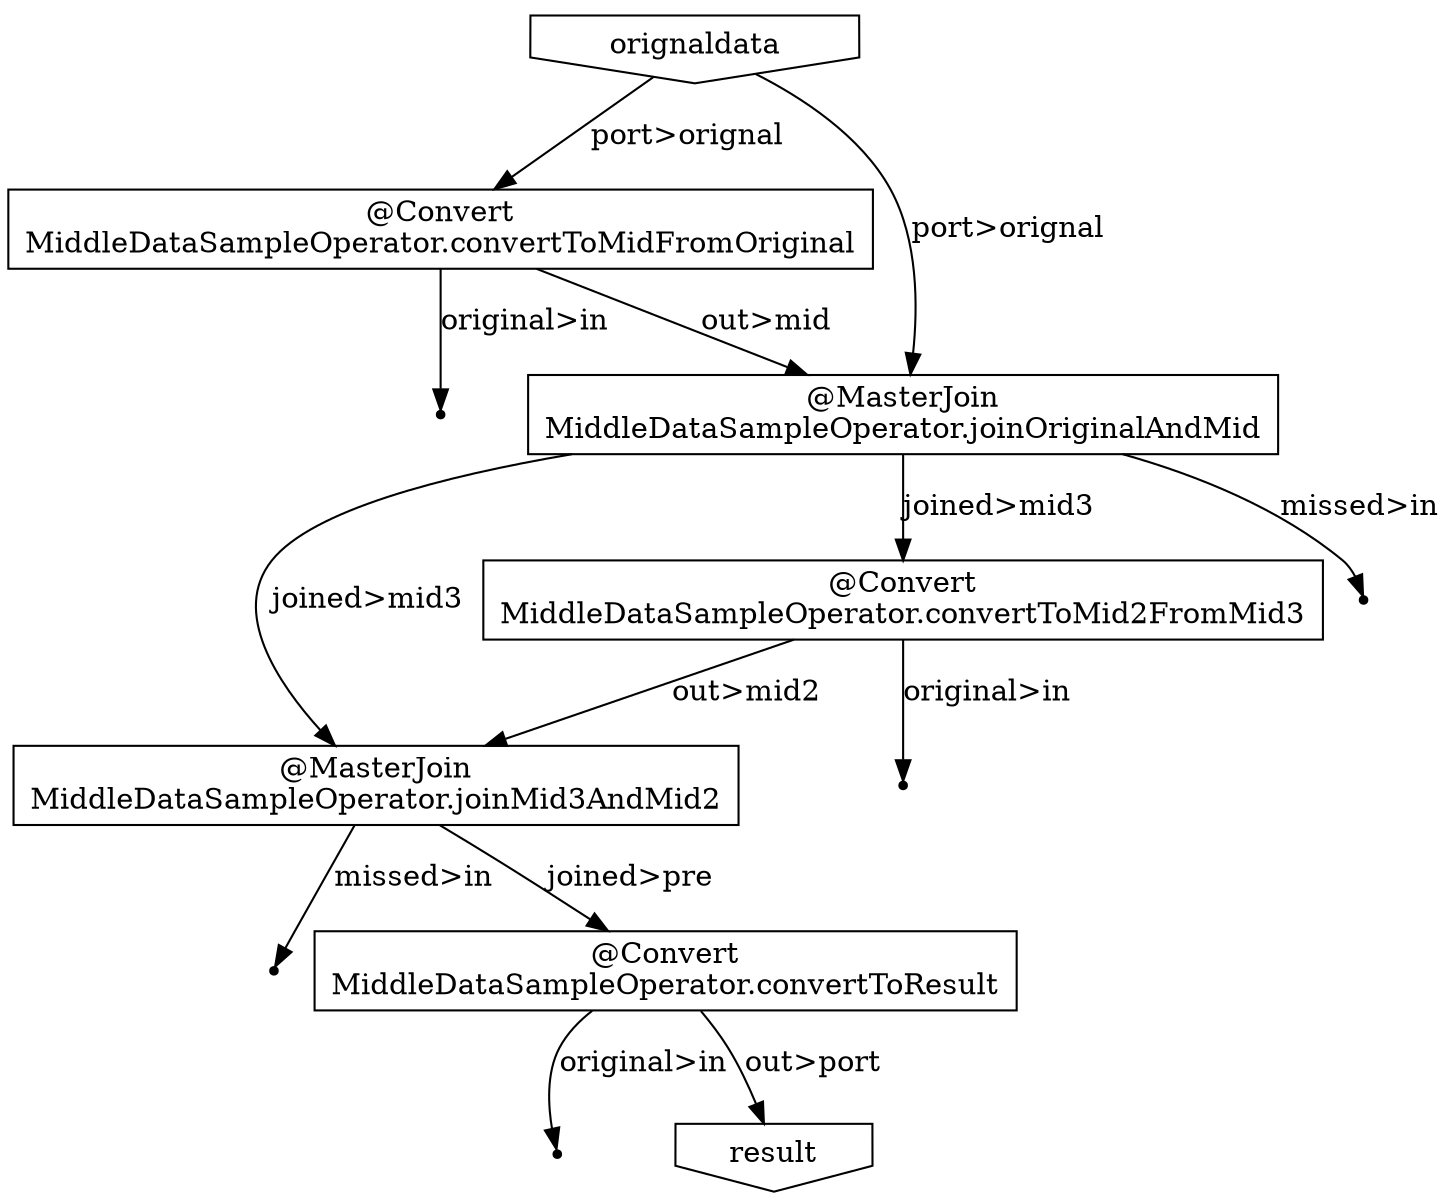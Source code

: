 digraph {
    "451756d9-8db1-48cc-bcc6-fa273a90183d" [shape=point];
    "9ab6d631-228e-4a1f-80a1-1507170de907" [shape=invhouse, label="result"];
    "6d96c268-5cab-499b-b008-07c0aa88f805" [shape=box, label="@MasterJoin\nMiddleDataSampleOperator.joinMid3AndMid2"];
    "eea28402-161d-480d-9be1-01d686eb3b74" [shape=point];
    "7dc9bd00-a318-4f13-a165-a31ab30f5d37" [shape=point];
    "e798d884-c10d-4f11-9cec-8ce37bb6e00e" [shape=box, label="@Convert\nMiddleDataSampleOperator.convertToMid2FromMid3"];
    "21a82e28-1eae-45c1-8c42-171375c3641d" [shape=box, label="@Convert\nMiddleDataSampleOperator.convertToMidFromOriginal"];
    "43494b5a-aefd-4c74-b40c-506cedaa432c" [shape=invhouse, label="orignaldata"];
    "5c8a8f90-3625-4efe-acc5-1c7cdc8ca5da" [shape=point];
    "8c55d1e9-0062-489d-999a-c099a43f6430" [shape=point];
    "ae8711f3-13e5-48f0-864d-fb5608aa8265" [shape=box, label="@Convert\nMiddleDataSampleOperator.convertToResult"];
    "64d5e7a1-f7f9-4ba5-9991-9b477e4c1b25" [shape=box, label="@MasterJoin\nMiddleDataSampleOperator.joinOriginalAndMid"];
    "6d96c268-5cab-499b-b008-07c0aa88f805" -> "ae8711f3-13e5-48f0-864d-fb5608aa8265" [label="joined>pre"];
    "6d96c268-5cab-499b-b008-07c0aa88f805" -> "eea28402-161d-480d-9be1-01d686eb3b74" [label="missed>in"];
    "e798d884-c10d-4f11-9cec-8ce37bb6e00e" -> "7dc9bd00-a318-4f13-a165-a31ab30f5d37" [label="original>in"];
    "e798d884-c10d-4f11-9cec-8ce37bb6e00e" -> "6d96c268-5cab-499b-b008-07c0aa88f805" [label="out>mid2"];
    "21a82e28-1eae-45c1-8c42-171375c3641d" -> "5c8a8f90-3625-4efe-acc5-1c7cdc8ca5da" [label="original>in"];
    "21a82e28-1eae-45c1-8c42-171375c3641d" -> "64d5e7a1-f7f9-4ba5-9991-9b477e4c1b25" [label="out>mid"];
    "43494b5a-aefd-4c74-b40c-506cedaa432c" -> "21a82e28-1eae-45c1-8c42-171375c3641d" [label="port>orignal"];
    "43494b5a-aefd-4c74-b40c-506cedaa432c" -> "64d5e7a1-f7f9-4ba5-9991-9b477e4c1b25" [label="port>orignal"];
    "ae8711f3-13e5-48f0-864d-fb5608aa8265" -> "451756d9-8db1-48cc-bcc6-fa273a90183d" [label="original>in"];
    "ae8711f3-13e5-48f0-864d-fb5608aa8265" -> "9ab6d631-228e-4a1f-80a1-1507170de907" [label="out>port"];
    "64d5e7a1-f7f9-4ba5-9991-9b477e4c1b25" -> "e798d884-c10d-4f11-9cec-8ce37bb6e00e" [label="joined>mid3"];
    "64d5e7a1-f7f9-4ba5-9991-9b477e4c1b25" -> "6d96c268-5cab-499b-b008-07c0aa88f805" [label="joined>mid3"];
    "64d5e7a1-f7f9-4ba5-9991-9b477e4c1b25" -> "8c55d1e9-0062-489d-999a-c099a43f6430" [label="missed>in"];
}
